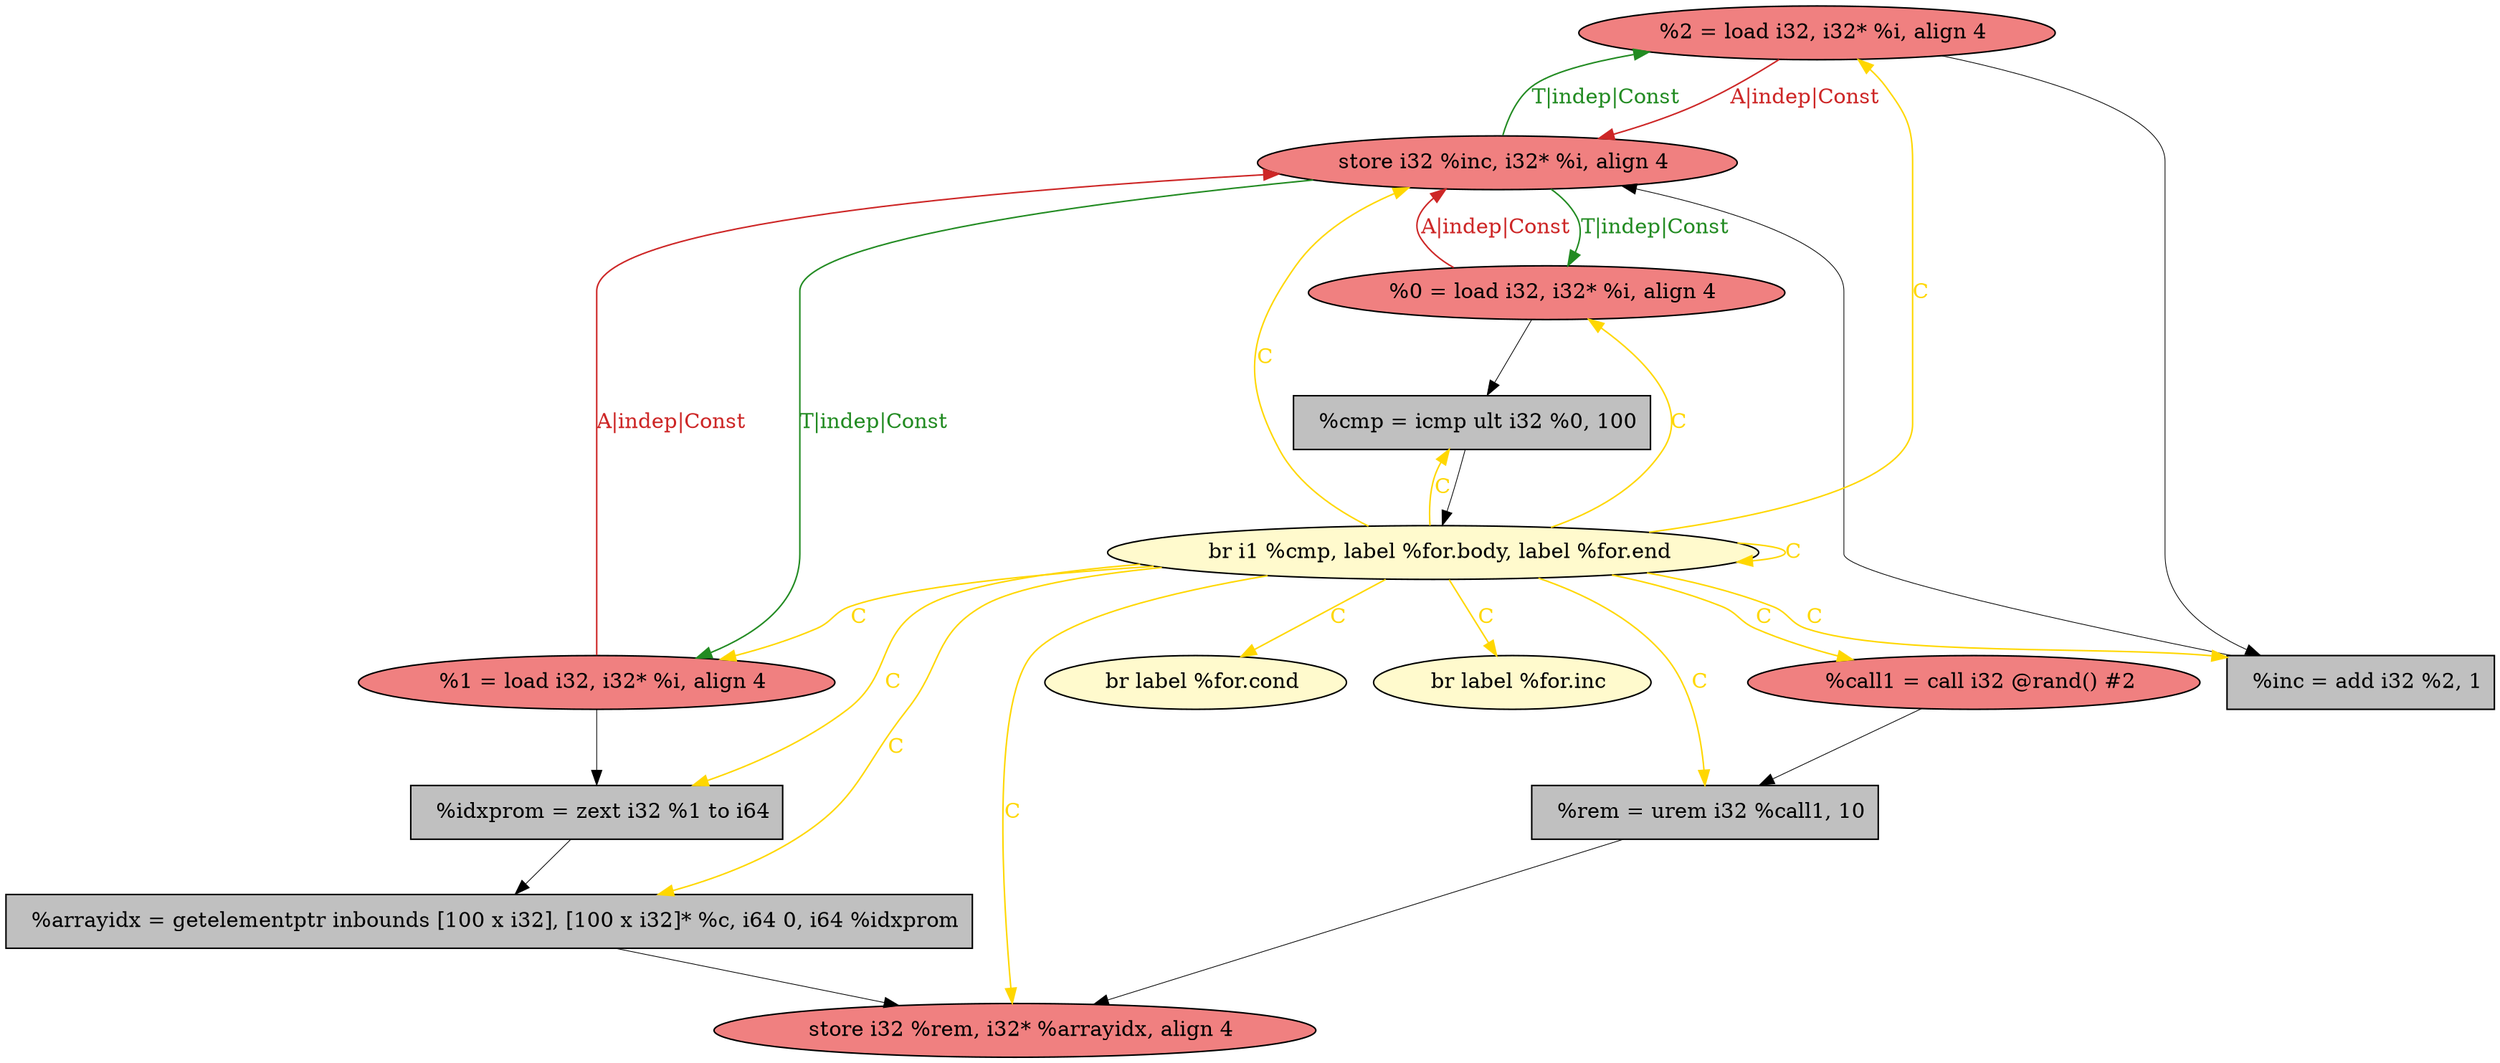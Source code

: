 
digraph G {


node242 [fillcolor=lightcoral,label="  %2 = load i32, i32* %i, align 4",shape=ellipse,style=filled ]
node241 [fillcolor=lemonchiffon,label="  br label %for.cond",shape=ellipse,style=filled ]
node240 [fillcolor=lemonchiffon,label="  br label %for.inc",shape=ellipse,style=filled ]
node238 [fillcolor=lightcoral,label="  store i32 %inc, i32* %i, align 4",shape=ellipse,style=filled ]
node237 [fillcolor=grey,label="  %idxprom = zext i32 %1 to i64",shape=rectangle,style=filled ]
node239 [fillcolor=grey,label="  %inc = add i32 %2, 1",shape=rectangle,style=filled ]
node231 [fillcolor=grey,label="  %rem = urem i32 %call1, 10",shape=rectangle,style=filled ]
node243 [fillcolor=grey,label="  %arrayidx = getelementptr inbounds [100 x i32], [100 x i32]* %c, i64 0, i64 %idxprom",shape=rectangle,style=filled ]
node232 [fillcolor=lightcoral,label="  store i32 %rem, i32* %arrayidx, align 4",shape=ellipse,style=filled ]
node230 [fillcolor=lemonchiffon,label="  br i1 %cmp, label %for.body, label %for.end",shape=ellipse,style=filled ]
node235 [fillcolor=lightcoral,label="  %call1 = call i32 @rand() #2",shape=ellipse,style=filled ]
node233 [fillcolor=lightcoral,label="  %0 = load i32, i32* %i, align 4",shape=ellipse,style=filled ]
node236 [fillcolor=grey,label="  %cmp = icmp ult i32 %0, 100",shape=rectangle,style=filled ]
node234 [fillcolor=lightcoral,label="  %1 = load i32, i32* %i, align 4",shape=ellipse,style=filled ]

node230->node242 [style=solid,color=gold,label="C",penwidth=1.0,fontcolor=gold ]
node242->node238 [style=solid,color=firebrick3,label="A|indep|Const",penwidth=1.0,fontcolor=firebrick3 ]
node238->node234 [style=solid,color=forestgreen,label="T|indep|Const",penwidth=1.0,fontcolor=forestgreen ]
node234->node238 [style=solid,color=firebrick3,label="A|indep|Const",penwidth=1.0,fontcolor=firebrick3 ]
node233->node236 [style=solid,color=black,label="",penwidth=0.5,fontcolor=black ]
node235->node231 [style=solid,color=black,label="",penwidth=0.5,fontcolor=black ]
node243->node232 [style=solid,color=black,label="",penwidth=0.5,fontcolor=black ]
node239->node238 [style=solid,color=black,label="",penwidth=0.5,fontcolor=black ]
node238->node233 [style=solid,color=forestgreen,label="T|indep|Const",penwidth=1.0,fontcolor=forestgreen ]
node233->node238 [style=solid,color=firebrick3,label="A|indep|Const",penwidth=1.0,fontcolor=firebrick3 ]
node230->node232 [style=solid,color=gold,label="C",penwidth=1.0,fontcolor=gold ]
node230->node241 [style=solid,color=gold,label="C",penwidth=1.0,fontcolor=gold ]
node230->node235 [style=solid,color=gold,label="C",penwidth=1.0,fontcolor=gold ]
node230->node240 [style=solid,color=gold,label="C",penwidth=1.0,fontcolor=gold ]
node230->node231 [style=solid,color=gold,label="C",penwidth=1.0,fontcolor=gold ]
node230->node238 [style=solid,color=gold,label="C",penwidth=1.0,fontcolor=gold ]
node230->node234 [style=solid,color=gold,label="C",penwidth=1.0,fontcolor=gold ]
node230->node237 [style=solid,color=gold,label="C",penwidth=1.0,fontcolor=gold ]
node231->node232 [style=solid,color=black,label="",penwidth=0.5,fontcolor=black ]
node230->node233 [style=solid,color=gold,label="C",penwidth=1.0,fontcolor=gold ]
node237->node243 [style=solid,color=black,label="",penwidth=0.5,fontcolor=black ]
node230->node239 [style=solid,color=gold,label="C",penwidth=1.0,fontcolor=gold ]
node234->node237 [style=solid,color=black,label="",penwidth=0.5,fontcolor=black ]
node230->node230 [style=solid,color=gold,label="C",penwidth=1.0,fontcolor=gold ]
node230->node243 [style=solid,color=gold,label="C",penwidth=1.0,fontcolor=gold ]
node242->node239 [style=solid,color=black,label="",penwidth=0.5,fontcolor=black ]
node230->node236 [style=solid,color=gold,label="C",penwidth=1.0,fontcolor=gold ]
node238->node242 [style=solid,color=forestgreen,label="T|indep|Const",penwidth=1.0,fontcolor=forestgreen ]
node236->node230 [style=solid,color=black,label="",penwidth=0.5,fontcolor=black ]


}
